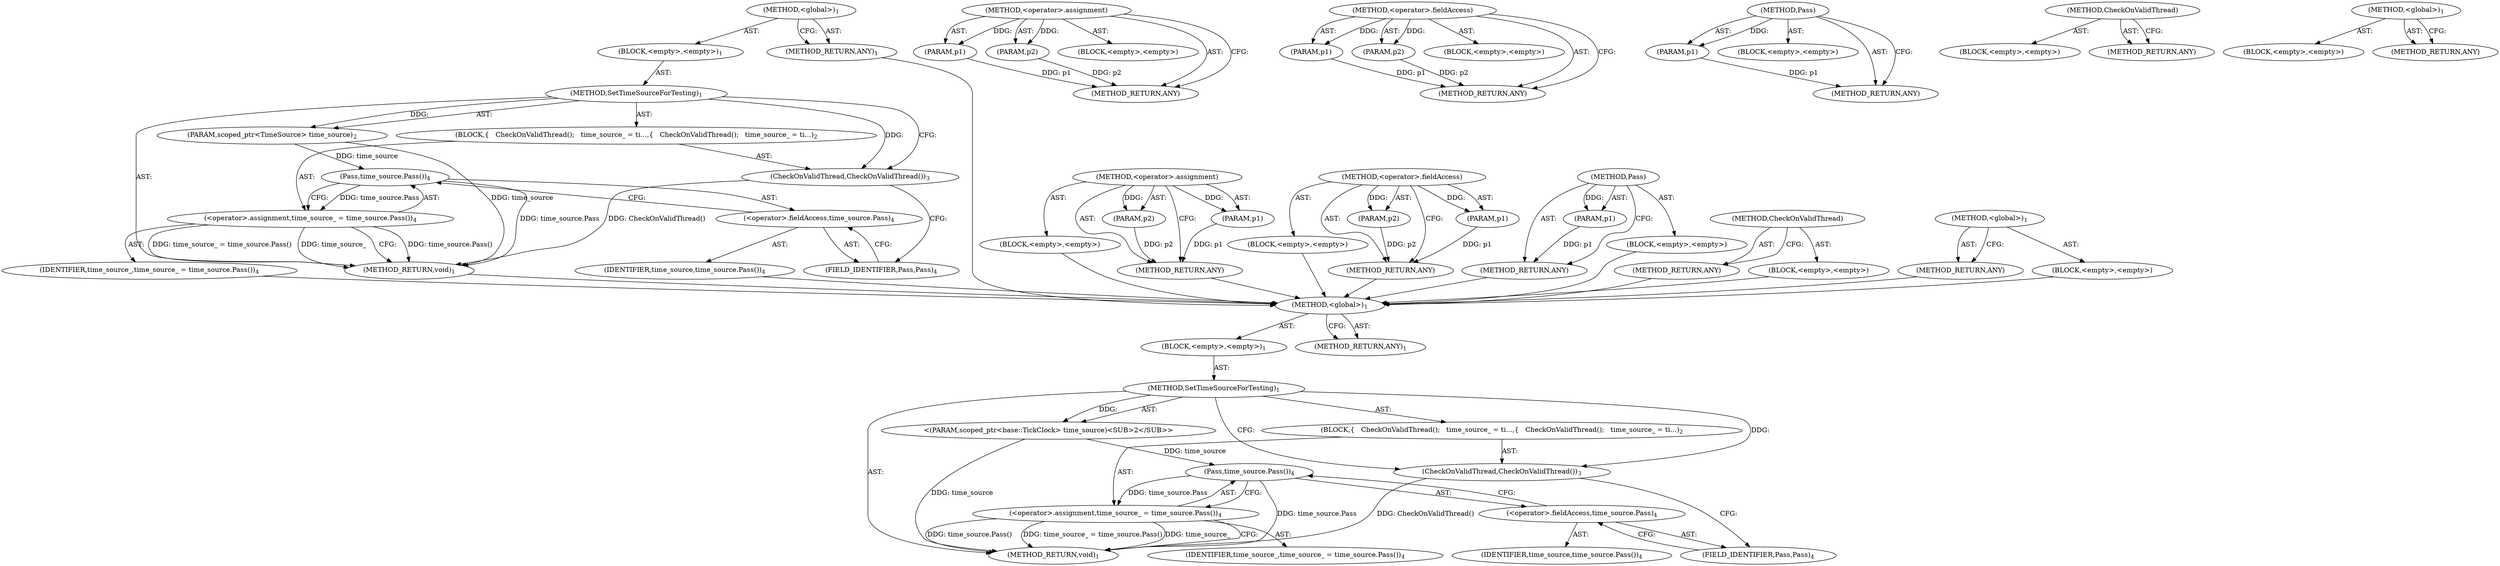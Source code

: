 digraph "&lt;global&gt;" {
vulnerable_6 [label=<(METHOD,&lt;global&gt;)<SUB>1</SUB>>];
vulnerable_7 [label=<(BLOCK,&lt;empty&gt;,&lt;empty&gt;)<SUB>1</SUB>>];
vulnerable_8 [label=<(METHOD,SetTimeSourceForTesting)<SUB>1</SUB>>];
vulnerable_9 [label=<(PARAM,scoped_ptr&lt;TimeSource&gt; time_source)<SUB>2</SUB>>];
vulnerable_10 [label=<(BLOCK,{
   CheckOnValidThread();
   time_source_ = ti...,{
   CheckOnValidThread();
   time_source_ = ti...)<SUB>2</SUB>>];
vulnerable_11 [label=<(CheckOnValidThread,CheckOnValidThread())<SUB>3</SUB>>];
vulnerable_12 [label=<(&lt;operator&gt;.assignment,time_source_ = time_source.Pass())<SUB>4</SUB>>];
vulnerable_13 [label=<(IDENTIFIER,time_source_,time_source_ = time_source.Pass())<SUB>4</SUB>>];
vulnerable_14 [label=<(Pass,time_source.Pass())<SUB>4</SUB>>];
vulnerable_15 [label=<(&lt;operator&gt;.fieldAccess,time_source.Pass)<SUB>4</SUB>>];
vulnerable_16 [label=<(IDENTIFIER,time_source,time_source.Pass())<SUB>4</SUB>>];
vulnerable_17 [label=<(FIELD_IDENTIFIER,Pass,Pass)<SUB>4</SUB>>];
vulnerable_18 [label=<(METHOD_RETURN,void)<SUB>1</SUB>>];
vulnerable_20 [label=<(METHOD_RETURN,ANY)<SUB>1</SUB>>];
vulnerable_38 [label=<(METHOD,&lt;operator&gt;.assignment)>];
vulnerable_39 [label=<(PARAM,p1)>];
vulnerable_40 [label=<(PARAM,p2)>];
vulnerable_41 [label=<(BLOCK,&lt;empty&gt;,&lt;empty&gt;)>];
vulnerable_42 [label=<(METHOD_RETURN,ANY)>];
vulnerable_47 [label=<(METHOD,&lt;operator&gt;.fieldAccess)>];
vulnerable_48 [label=<(PARAM,p1)>];
vulnerable_49 [label=<(PARAM,p2)>];
vulnerable_50 [label=<(BLOCK,&lt;empty&gt;,&lt;empty&gt;)>];
vulnerable_51 [label=<(METHOD_RETURN,ANY)>];
vulnerable_43 [label=<(METHOD,Pass)>];
vulnerable_44 [label=<(PARAM,p1)>];
vulnerable_45 [label=<(BLOCK,&lt;empty&gt;,&lt;empty&gt;)>];
vulnerable_46 [label=<(METHOD_RETURN,ANY)>];
vulnerable_35 [label=<(METHOD,CheckOnValidThread)>];
vulnerable_36 [label=<(BLOCK,&lt;empty&gt;,&lt;empty&gt;)>];
vulnerable_37 [label=<(METHOD_RETURN,ANY)>];
vulnerable_29 [label=<(METHOD,&lt;global&gt;)<SUB>1</SUB>>];
vulnerable_30 [label=<(BLOCK,&lt;empty&gt;,&lt;empty&gt;)>];
vulnerable_31 [label=<(METHOD_RETURN,ANY)>];
fixed_6 [label=<(METHOD,&lt;global&gt;)<SUB>1</SUB>>];
fixed_7 [label=<(BLOCK,&lt;empty&gt;,&lt;empty&gt;)<SUB>1</SUB>>];
fixed_8 [label=<(METHOD,SetTimeSourceForTesting)<SUB>1</SUB>>];
fixed_9 [label="<(PARAM,scoped_ptr&lt;base::TickClock&gt; time_source)<SUB>2</SUB>>"];
fixed_10 [label=<(BLOCK,{
   CheckOnValidThread();
   time_source_ = ti...,{
   CheckOnValidThread();
   time_source_ = ti...)<SUB>2</SUB>>];
fixed_11 [label=<(CheckOnValidThread,CheckOnValidThread())<SUB>3</SUB>>];
fixed_12 [label=<(&lt;operator&gt;.assignment,time_source_ = time_source.Pass())<SUB>4</SUB>>];
fixed_13 [label=<(IDENTIFIER,time_source_,time_source_ = time_source.Pass())<SUB>4</SUB>>];
fixed_14 [label=<(Pass,time_source.Pass())<SUB>4</SUB>>];
fixed_15 [label=<(&lt;operator&gt;.fieldAccess,time_source.Pass)<SUB>4</SUB>>];
fixed_16 [label=<(IDENTIFIER,time_source,time_source.Pass())<SUB>4</SUB>>];
fixed_17 [label=<(FIELD_IDENTIFIER,Pass,Pass)<SUB>4</SUB>>];
fixed_18 [label=<(METHOD_RETURN,void)<SUB>1</SUB>>];
fixed_20 [label=<(METHOD_RETURN,ANY)<SUB>1</SUB>>];
fixed_38 [label=<(METHOD,&lt;operator&gt;.assignment)>];
fixed_39 [label=<(PARAM,p1)>];
fixed_40 [label=<(PARAM,p2)>];
fixed_41 [label=<(BLOCK,&lt;empty&gt;,&lt;empty&gt;)>];
fixed_42 [label=<(METHOD_RETURN,ANY)>];
fixed_47 [label=<(METHOD,&lt;operator&gt;.fieldAccess)>];
fixed_48 [label=<(PARAM,p1)>];
fixed_49 [label=<(PARAM,p2)>];
fixed_50 [label=<(BLOCK,&lt;empty&gt;,&lt;empty&gt;)>];
fixed_51 [label=<(METHOD_RETURN,ANY)>];
fixed_43 [label=<(METHOD,Pass)>];
fixed_44 [label=<(PARAM,p1)>];
fixed_45 [label=<(BLOCK,&lt;empty&gt;,&lt;empty&gt;)>];
fixed_46 [label=<(METHOD_RETURN,ANY)>];
fixed_35 [label=<(METHOD,CheckOnValidThread)>];
fixed_36 [label=<(BLOCK,&lt;empty&gt;,&lt;empty&gt;)>];
fixed_37 [label=<(METHOD_RETURN,ANY)>];
fixed_29 [label=<(METHOD,&lt;global&gt;)<SUB>1</SUB>>];
fixed_30 [label=<(BLOCK,&lt;empty&gt;,&lt;empty&gt;)>];
fixed_31 [label=<(METHOD_RETURN,ANY)>];
vulnerable_6 -> vulnerable_7  [key=0, label="AST: "];
vulnerable_6 -> vulnerable_20  [key=0, label="AST: "];
vulnerable_6 -> vulnerable_20  [key=1, label="CFG: "];
vulnerable_7 -> vulnerable_8  [key=0, label="AST: "];
vulnerable_8 -> vulnerable_9  [key=0, label="AST: "];
vulnerable_8 -> vulnerable_9  [key=1, label="DDG: "];
vulnerable_8 -> vulnerable_10  [key=0, label="AST: "];
vulnerable_8 -> vulnerable_18  [key=0, label="AST: "];
vulnerable_8 -> vulnerable_11  [key=0, label="CFG: "];
vulnerable_8 -> vulnerable_11  [key=1, label="DDG: "];
vulnerable_9 -> vulnerable_18  [key=0, label="DDG: time_source"];
vulnerable_9 -> vulnerable_14  [key=0, label="DDG: time_source"];
vulnerable_10 -> vulnerable_11  [key=0, label="AST: "];
vulnerable_10 -> vulnerable_12  [key=0, label="AST: "];
vulnerable_11 -> vulnerable_17  [key=0, label="CFG: "];
vulnerable_11 -> vulnerable_18  [key=0, label="DDG: CheckOnValidThread()"];
vulnerable_12 -> vulnerable_13  [key=0, label="AST: "];
vulnerable_12 -> vulnerable_14  [key=0, label="AST: "];
vulnerable_12 -> vulnerable_18  [key=0, label="CFG: "];
vulnerable_12 -> vulnerable_18  [key=1, label="DDG: time_source.Pass()"];
vulnerable_12 -> vulnerable_18  [key=2, label="DDG: time_source_ = time_source.Pass()"];
vulnerable_12 -> vulnerable_18  [key=3, label="DDG: time_source_"];
vulnerable_13 -> fixed_6  [key=0];
vulnerable_14 -> vulnerable_15  [key=0, label="AST: "];
vulnerable_14 -> vulnerable_12  [key=0, label="CFG: "];
vulnerable_14 -> vulnerable_12  [key=1, label="DDG: time_source.Pass"];
vulnerable_14 -> vulnerable_18  [key=0, label="DDG: time_source.Pass"];
vulnerable_15 -> vulnerable_16  [key=0, label="AST: "];
vulnerable_15 -> vulnerable_17  [key=0, label="AST: "];
vulnerable_15 -> vulnerable_14  [key=0, label="CFG: "];
vulnerable_16 -> fixed_6  [key=0];
vulnerable_17 -> vulnerable_15  [key=0, label="CFG: "];
vulnerable_18 -> fixed_6  [key=0];
vulnerable_20 -> fixed_6  [key=0];
vulnerable_38 -> vulnerable_39  [key=0, label="AST: "];
vulnerable_38 -> vulnerable_39  [key=1, label="DDG: "];
vulnerable_38 -> vulnerable_41  [key=0, label="AST: "];
vulnerable_38 -> vulnerable_40  [key=0, label="AST: "];
vulnerable_38 -> vulnerable_40  [key=1, label="DDG: "];
vulnerable_38 -> vulnerable_42  [key=0, label="AST: "];
vulnerable_38 -> vulnerable_42  [key=1, label="CFG: "];
vulnerable_39 -> vulnerable_42  [key=0, label="DDG: p1"];
vulnerable_40 -> vulnerable_42  [key=0, label="DDG: p2"];
vulnerable_41 -> fixed_6  [key=0];
vulnerable_42 -> fixed_6  [key=0];
vulnerable_47 -> vulnerable_48  [key=0, label="AST: "];
vulnerable_47 -> vulnerable_48  [key=1, label="DDG: "];
vulnerable_47 -> vulnerable_50  [key=0, label="AST: "];
vulnerable_47 -> vulnerable_49  [key=0, label="AST: "];
vulnerable_47 -> vulnerable_49  [key=1, label="DDG: "];
vulnerable_47 -> vulnerable_51  [key=0, label="AST: "];
vulnerable_47 -> vulnerable_51  [key=1, label="CFG: "];
vulnerable_48 -> vulnerable_51  [key=0, label="DDG: p1"];
vulnerable_49 -> vulnerable_51  [key=0, label="DDG: p2"];
vulnerable_50 -> fixed_6  [key=0];
vulnerable_51 -> fixed_6  [key=0];
vulnerable_43 -> vulnerable_44  [key=0, label="AST: "];
vulnerable_43 -> vulnerable_44  [key=1, label="DDG: "];
vulnerable_43 -> vulnerable_45  [key=0, label="AST: "];
vulnerable_43 -> vulnerable_46  [key=0, label="AST: "];
vulnerable_43 -> vulnerable_46  [key=1, label="CFG: "];
vulnerable_44 -> vulnerable_46  [key=0, label="DDG: p1"];
vulnerable_45 -> fixed_6  [key=0];
vulnerable_46 -> fixed_6  [key=0];
vulnerable_35 -> vulnerable_36  [key=0, label="AST: "];
vulnerable_35 -> vulnerable_37  [key=0, label="AST: "];
vulnerable_35 -> vulnerable_37  [key=1, label="CFG: "];
vulnerable_36 -> fixed_6  [key=0];
vulnerable_37 -> fixed_6  [key=0];
vulnerable_29 -> vulnerable_30  [key=0, label="AST: "];
vulnerable_29 -> vulnerable_31  [key=0, label="AST: "];
vulnerable_29 -> vulnerable_31  [key=1, label="CFG: "];
vulnerable_30 -> fixed_6  [key=0];
vulnerable_31 -> fixed_6  [key=0];
fixed_6 -> fixed_7  [key=0, label="AST: "];
fixed_6 -> fixed_20  [key=0, label="AST: "];
fixed_6 -> fixed_20  [key=1, label="CFG: "];
fixed_7 -> fixed_8  [key=0, label="AST: "];
fixed_8 -> fixed_9  [key=0, label="AST: "];
fixed_8 -> fixed_9  [key=1, label="DDG: "];
fixed_8 -> fixed_10  [key=0, label="AST: "];
fixed_8 -> fixed_18  [key=0, label="AST: "];
fixed_8 -> fixed_11  [key=0, label="CFG: "];
fixed_8 -> fixed_11  [key=1, label="DDG: "];
fixed_9 -> fixed_18  [key=0, label="DDG: time_source"];
fixed_9 -> fixed_14  [key=0, label="DDG: time_source"];
fixed_10 -> fixed_11  [key=0, label="AST: "];
fixed_10 -> fixed_12  [key=0, label="AST: "];
fixed_11 -> fixed_17  [key=0, label="CFG: "];
fixed_11 -> fixed_18  [key=0, label="DDG: CheckOnValidThread()"];
fixed_12 -> fixed_13  [key=0, label="AST: "];
fixed_12 -> fixed_14  [key=0, label="AST: "];
fixed_12 -> fixed_18  [key=0, label="CFG: "];
fixed_12 -> fixed_18  [key=1, label="DDG: time_source.Pass()"];
fixed_12 -> fixed_18  [key=2, label="DDG: time_source_ = time_source.Pass()"];
fixed_12 -> fixed_18  [key=3, label="DDG: time_source_"];
fixed_14 -> fixed_15  [key=0, label="AST: "];
fixed_14 -> fixed_12  [key=0, label="CFG: "];
fixed_14 -> fixed_12  [key=1, label="DDG: time_source.Pass"];
fixed_14 -> fixed_18  [key=0, label="DDG: time_source.Pass"];
fixed_15 -> fixed_16  [key=0, label="AST: "];
fixed_15 -> fixed_17  [key=0, label="AST: "];
fixed_15 -> fixed_14  [key=0, label="CFG: "];
fixed_17 -> fixed_15  [key=0, label="CFG: "];
fixed_38 -> fixed_39  [key=0, label="AST: "];
fixed_38 -> fixed_39  [key=1, label="DDG: "];
fixed_38 -> fixed_41  [key=0, label="AST: "];
fixed_38 -> fixed_40  [key=0, label="AST: "];
fixed_38 -> fixed_40  [key=1, label="DDG: "];
fixed_38 -> fixed_42  [key=0, label="AST: "];
fixed_38 -> fixed_42  [key=1, label="CFG: "];
fixed_39 -> fixed_42  [key=0, label="DDG: p1"];
fixed_40 -> fixed_42  [key=0, label="DDG: p2"];
fixed_47 -> fixed_48  [key=0, label="AST: "];
fixed_47 -> fixed_48  [key=1, label="DDG: "];
fixed_47 -> fixed_50  [key=0, label="AST: "];
fixed_47 -> fixed_49  [key=0, label="AST: "];
fixed_47 -> fixed_49  [key=1, label="DDG: "];
fixed_47 -> fixed_51  [key=0, label="AST: "];
fixed_47 -> fixed_51  [key=1, label="CFG: "];
fixed_48 -> fixed_51  [key=0, label="DDG: p1"];
fixed_49 -> fixed_51  [key=0, label="DDG: p2"];
fixed_43 -> fixed_44  [key=0, label="AST: "];
fixed_43 -> fixed_44  [key=1, label="DDG: "];
fixed_43 -> fixed_45  [key=0, label="AST: "];
fixed_43 -> fixed_46  [key=0, label="AST: "];
fixed_43 -> fixed_46  [key=1, label="CFG: "];
fixed_44 -> fixed_46  [key=0, label="DDG: p1"];
fixed_35 -> fixed_36  [key=0, label="AST: "];
fixed_35 -> fixed_37  [key=0, label="AST: "];
fixed_35 -> fixed_37  [key=1, label="CFG: "];
fixed_29 -> fixed_30  [key=0, label="AST: "];
fixed_29 -> fixed_31  [key=0, label="AST: "];
fixed_29 -> fixed_31  [key=1, label="CFG: "];
}
